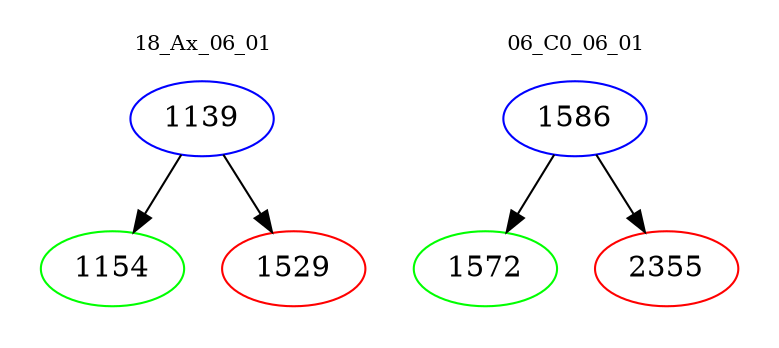 digraph{
subgraph cluster_0 {
color = white
label = "18_Ax_06_01";
fontsize=10;
T0_1139 [label="1139", color="blue"]
T0_1139 -> T0_1154 [color="black"]
T0_1154 [label="1154", color="green"]
T0_1139 -> T0_1529 [color="black"]
T0_1529 [label="1529", color="red"]
}
subgraph cluster_1 {
color = white
label = "06_C0_06_01";
fontsize=10;
T1_1586 [label="1586", color="blue"]
T1_1586 -> T1_1572 [color="black"]
T1_1572 [label="1572", color="green"]
T1_1586 -> T1_2355 [color="black"]
T1_2355 [label="2355", color="red"]
}
}
